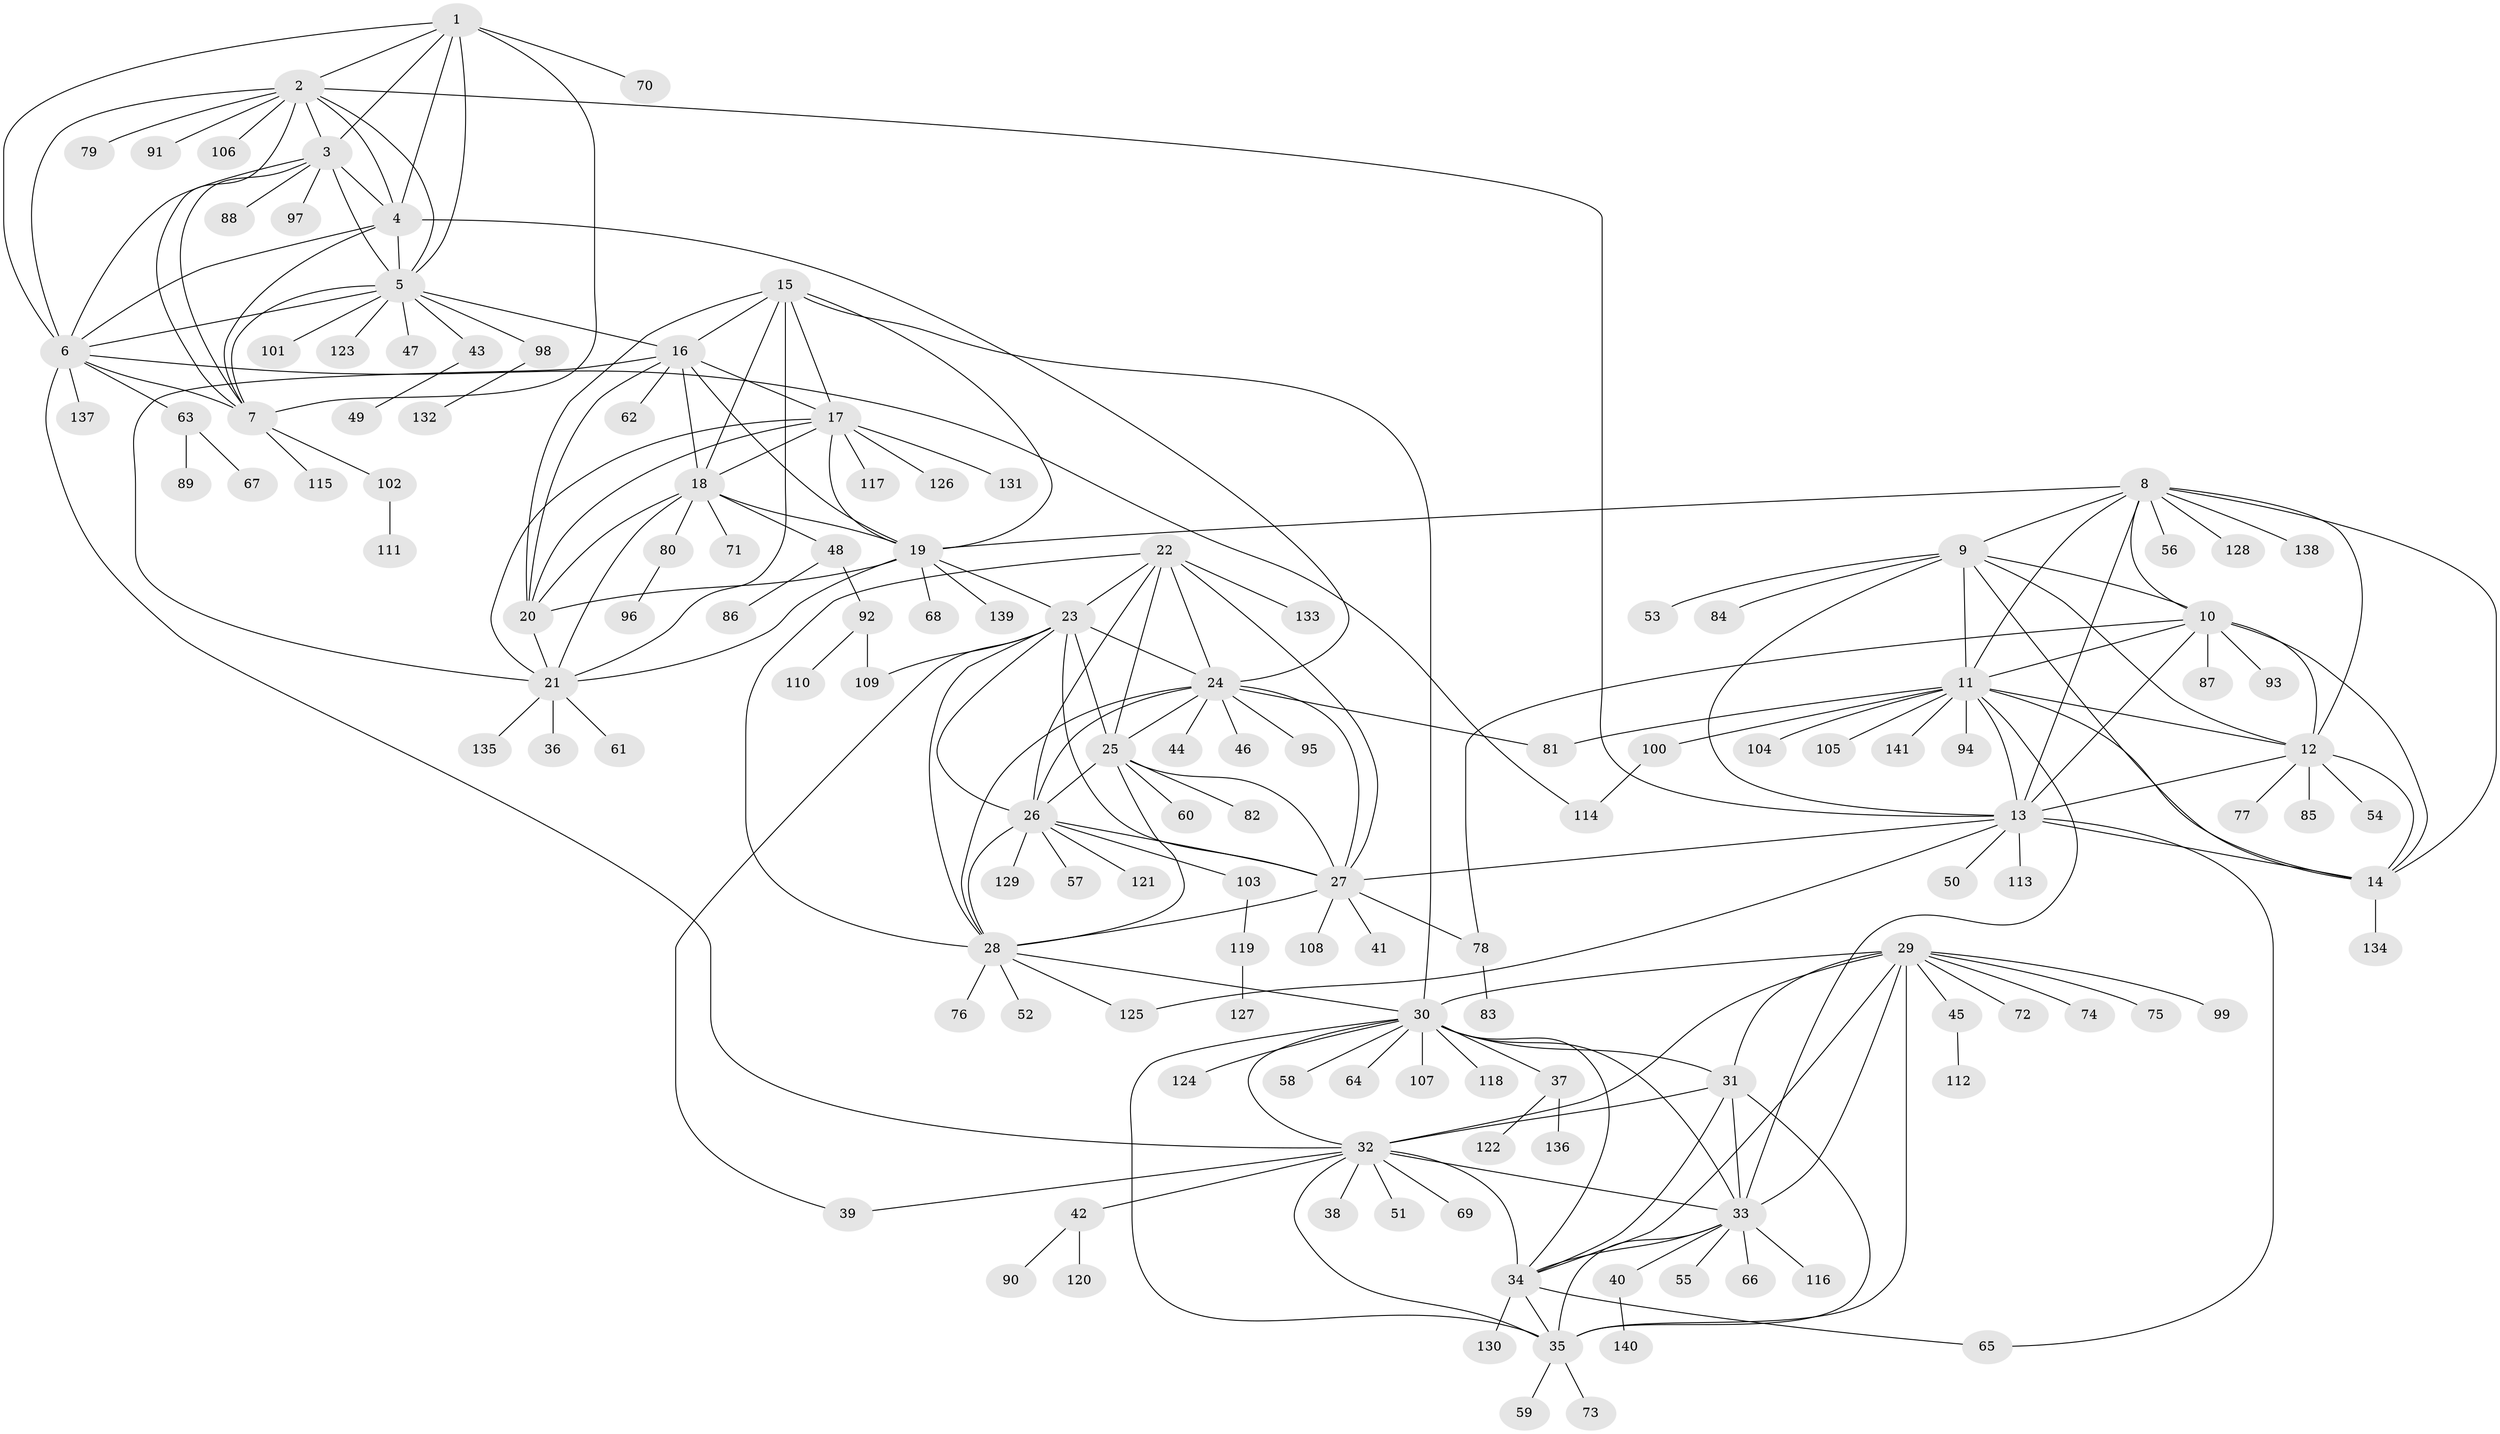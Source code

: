 // coarse degree distribution, {7: 0.05660377358490566, 5: 0.02830188679245283, 11: 0.02830188679245283, 9: 0.05660377358490566, 8: 0.02830188679245283, 12: 0.009433962264150943, 6: 0.02830188679245283, 19: 0.009433962264150943, 10: 0.009433962264150943, 1: 0.6037735849056604, 2: 0.1320754716981132, 3: 0.009433962264150943}
// Generated by graph-tools (version 1.1) at 2025/24/03/03/25 07:24:13]
// undirected, 141 vertices, 228 edges
graph export_dot {
graph [start="1"]
  node [color=gray90,style=filled];
  1;
  2;
  3;
  4;
  5;
  6;
  7;
  8;
  9;
  10;
  11;
  12;
  13;
  14;
  15;
  16;
  17;
  18;
  19;
  20;
  21;
  22;
  23;
  24;
  25;
  26;
  27;
  28;
  29;
  30;
  31;
  32;
  33;
  34;
  35;
  36;
  37;
  38;
  39;
  40;
  41;
  42;
  43;
  44;
  45;
  46;
  47;
  48;
  49;
  50;
  51;
  52;
  53;
  54;
  55;
  56;
  57;
  58;
  59;
  60;
  61;
  62;
  63;
  64;
  65;
  66;
  67;
  68;
  69;
  70;
  71;
  72;
  73;
  74;
  75;
  76;
  77;
  78;
  79;
  80;
  81;
  82;
  83;
  84;
  85;
  86;
  87;
  88;
  89;
  90;
  91;
  92;
  93;
  94;
  95;
  96;
  97;
  98;
  99;
  100;
  101;
  102;
  103;
  104;
  105;
  106;
  107;
  108;
  109;
  110;
  111;
  112;
  113;
  114;
  115;
  116;
  117;
  118;
  119;
  120;
  121;
  122;
  123;
  124;
  125;
  126;
  127;
  128;
  129;
  130;
  131;
  132;
  133;
  134;
  135;
  136;
  137;
  138;
  139;
  140;
  141;
  1 -- 2;
  1 -- 3;
  1 -- 4;
  1 -- 5;
  1 -- 6;
  1 -- 7;
  1 -- 70;
  2 -- 3;
  2 -- 4;
  2 -- 5;
  2 -- 6;
  2 -- 7;
  2 -- 13;
  2 -- 79;
  2 -- 91;
  2 -- 106;
  3 -- 4;
  3 -- 5;
  3 -- 6;
  3 -- 7;
  3 -- 88;
  3 -- 97;
  4 -- 5;
  4 -- 6;
  4 -- 7;
  4 -- 24;
  5 -- 6;
  5 -- 7;
  5 -- 16;
  5 -- 43;
  5 -- 47;
  5 -- 98;
  5 -- 101;
  5 -- 123;
  6 -- 7;
  6 -- 32;
  6 -- 63;
  6 -- 114;
  6 -- 137;
  7 -- 102;
  7 -- 115;
  8 -- 9;
  8 -- 10;
  8 -- 11;
  8 -- 12;
  8 -- 13;
  8 -- 14;
  8 -- 19;
  8 -- 56;
  8 -- 128;
  8 -- 138;
  9 -- 10;
  9 -- 11;
  9 -- 12;
  9 -- 13;
  9 -- 14;
  9 -- 53;
  9 -- 84;
  10 -- 11;
  10 -- 12;
  10 -- 13;
  10 -- 14;
  10 -- 78;
  10 -- 87;
  10 -- 93;
  11 -- 12;
  11 -- 13;
  11 -- 14;
  11 -- 33;
  11 -- 81;
  11 -- 94;
  11 -- 100;
  11 -- 104;
  11 -- 105;
  11 -- 141;
  12 -- 13;
  12 -- 14;
  12 -- 54;
  12 -- 77;
  12 -- 85;
  13 -- 14;
  13 -- 27;
  13 -- 50;
  13 -- 65;
  13 -- 113;
  13 -- 125;
  14 -- 134;
  15 -- 16;
  15 -- 17;
  15 -- 18;
  15 -- 19;
  15 -- 20;
  15 -- 21;
  15 -- 30;
  16 -- 17;
  16 -- 18;
  16 -- 19;
  16 -- 20;
  16 -- 21;
  16 -- 62;
  17 -- 18;
  17 -- 19;
  17 -- 20;
  17 -- 21;
  17 -- 117;
  17 -- 126;
  17 -- 131;
  18 -- 19;
  18 -- 20;
  18 -- 21;
  18 -- 48;
  18 -- 71;
  18 -- 80;
  19 -- 20;
  19 -- 21;
  19 -- 23;
  19 -- 68;
  19 -- 139;
  20 -- 21;
  21 -- 36;
  21 -- 61;
  21 -- 135;
  22 -- 23;
  22 -- 24;
  22 -- 25;
  22 -- 26;
  22 -- 27;
  22 -- 28;
  22 -- 133;
  23 -- 24;
  23 -- 25;
  23 -- 26;
  23 -- 27;
  23 -- 28;
  23 -- 39;
  23 -- 109;
  24 -- 25;
  24 -- 26;
  24 -- 27;
  24 -- 28;
  24 -- 44;
  24 -- 46;
  24 -- 81;
  24 -- 95;
  25 -- 26;
  25 -- 27;
  25 -- 28;
  25 -- 60;
  25 -- 82;
  26 -- 27;
  26 -- 28;
  26 -- 57;
  26 -- 103;
  26 -- 121;
  26 -- 129;
  27 -- 28;
  27 -- 41;
  27 -- 78;
  27 -- 108;
  28 -- 30;
  28 -- 52;
  28 -- 76;
  28 -- 125;
  29 -- 30;
  29 -- 31;
  29 -- 32;
  29 -- 33;
  29 -- 34;
  29 -- 35;
  29 -- 45;
  29 -- 72;
  29 -- 74;
  29 -- 75;
  29 -- 99;
  30 -- 31;
  30 -- 32;
  30 -- 33;
  30 -- 34;
  30 -- 35;
  30 -- 37;
  30 -- 58;
  30 -- 64;
  30 -- 107;
  30 -- 118;
  30 -- 124;
  31 -- 32;
  31 -- 33;
  31 -- 34;
  31 -- 35;
  32 -- 33;
  32 -- 34;
  32 -- 35;
  32 -- 38;
  32 -- 39;
  32 -- 42;
  32 -- 51;
  32 -- 69;
  33 -- 34;
  33 -- 35;
  33 -- 40;
  33 -- 55;
  33 -- 66;
  33 -- 116;
  34 -- 35;
  34 -- 65;
  34 -- 130;
  35 -- 59;
  35 -- 73;
  37 -- 122;
  37 -- 136;
  40 -- 140;
  42 -- 90;
  42 -- 120;
  43 -- 49;
  45 -- 112;
  48 -- 86;
  48 -- 92;
  63 -- 67;
  63 -- 89;
  78 -- 83;
  80 -- 96;
  92 -- 109;
  92 -- 110;
  98 -- 132;
  100 -- 114;
  102 -- 111;
  103 -- 119;
  119 -- 127;
}
